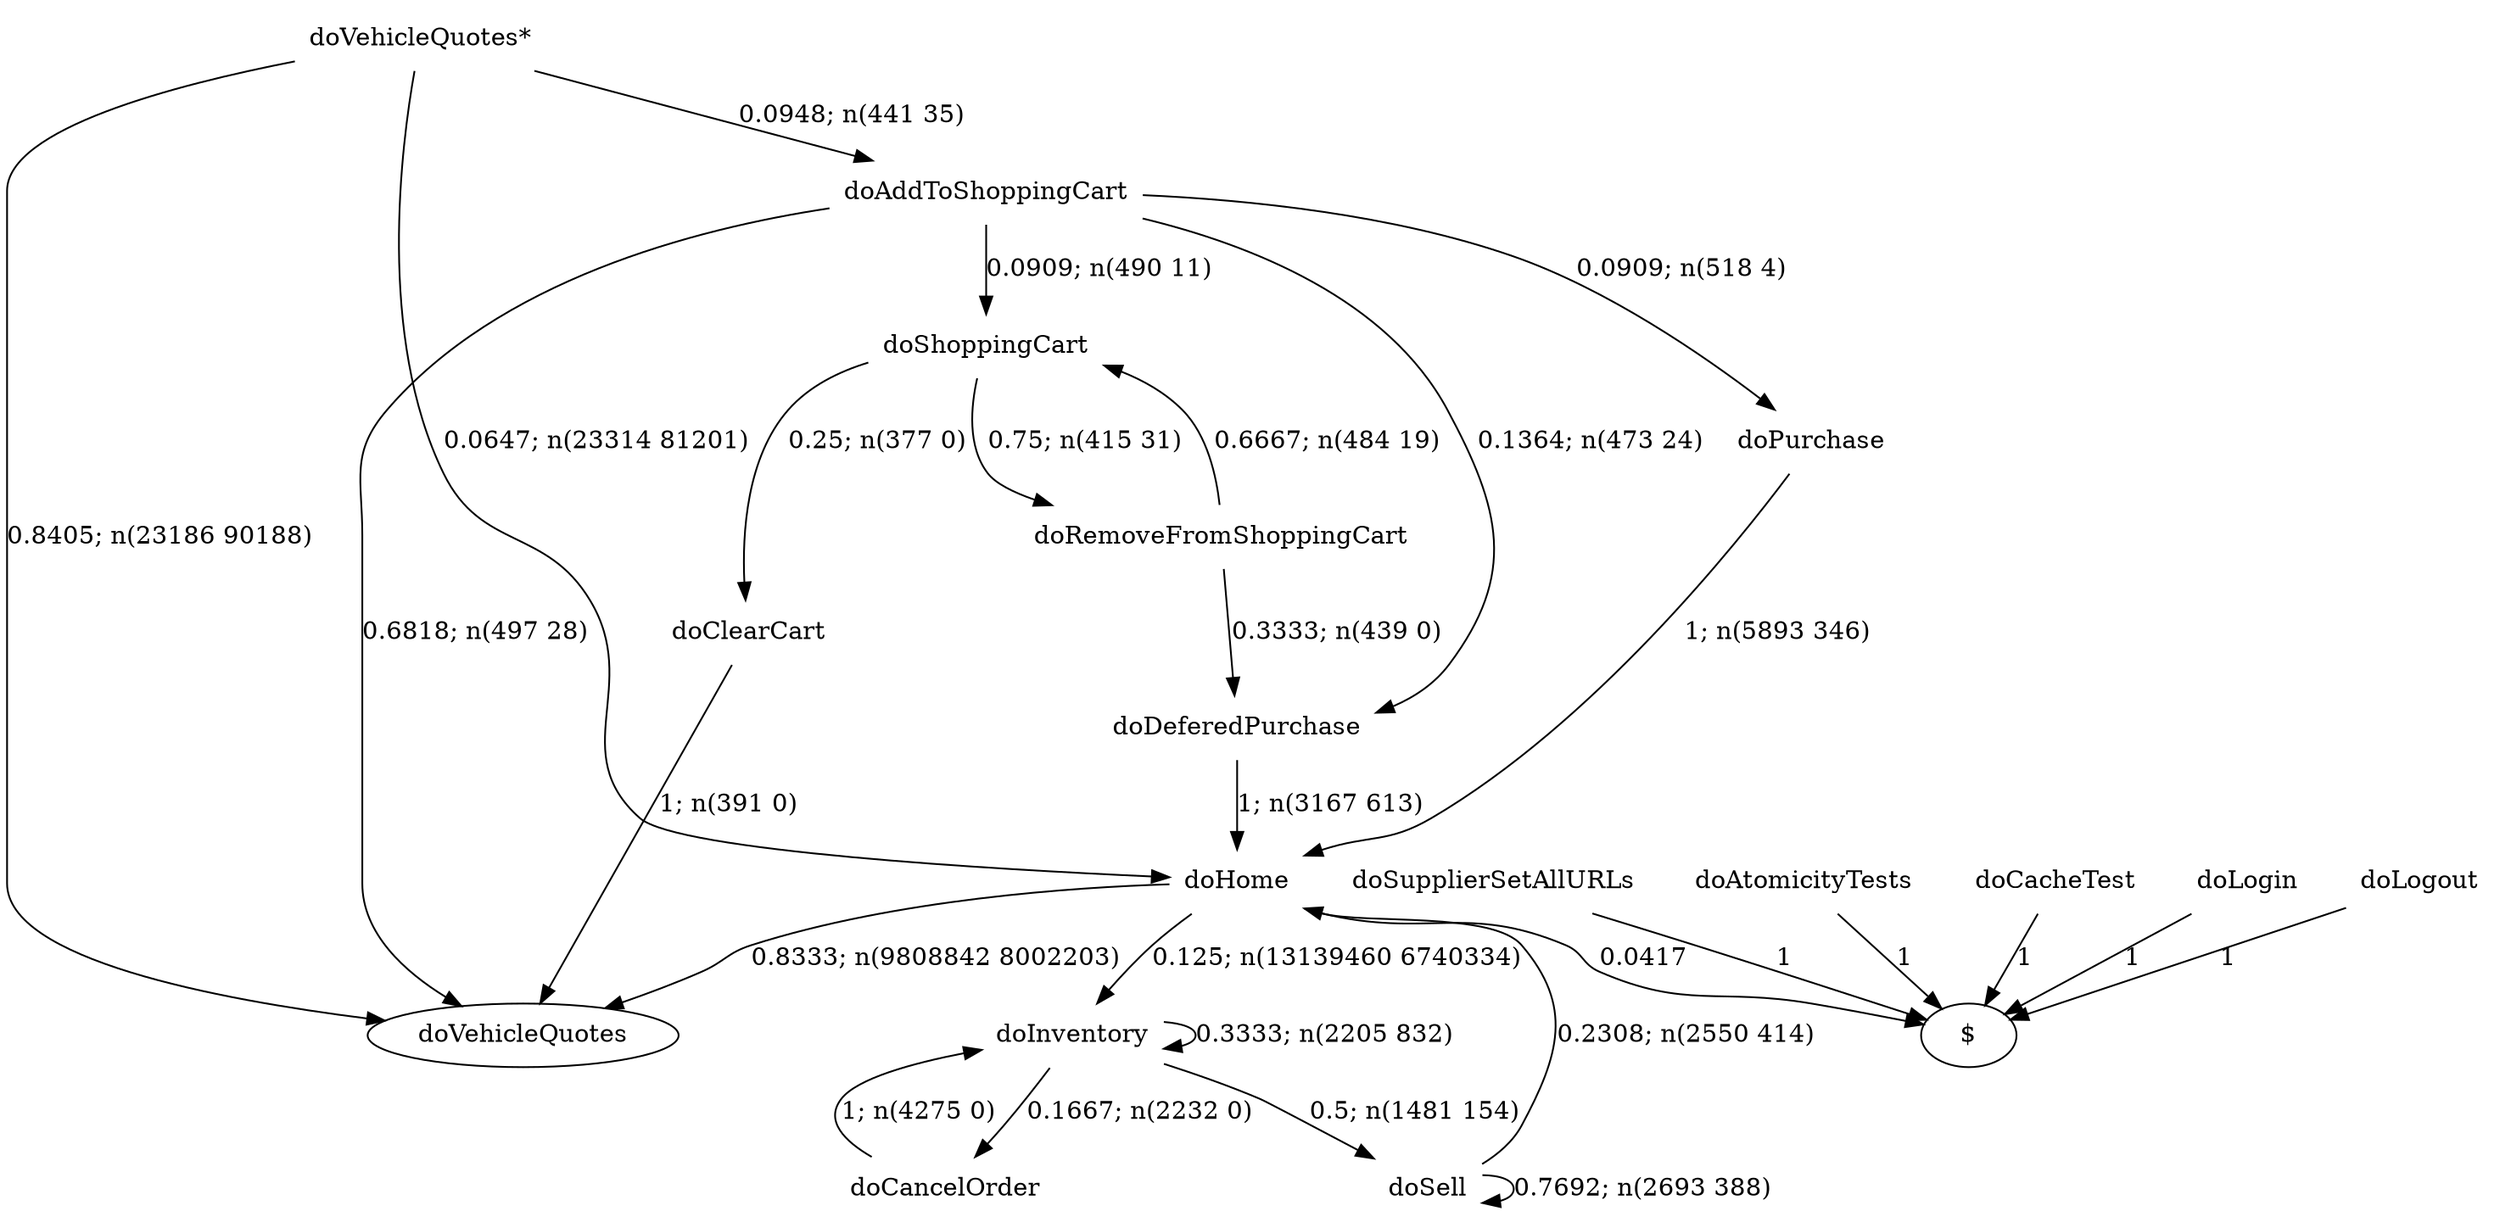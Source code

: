 digraph G {"doVehicleQuotes*" [label="doVehicleQuotes*",shape=none];"doSupplierSetAllURLs" [label="doSupplierSetAllURLs",shape=none];"doAtomicityTests" [label="doAtomicityTests",shape=none];"doCacheTest" [label="doCacheTest",shape=none];"doLogin" [label="doLogin",shape=none];"doAddToShoppingCart" [label="doAddToShoppingCart",shape=none];"doDeferedPurchase" [label="doDeferedPurchase",shape=none];"doHome" [label="doHome",shape=none];"doShoppingCart" [label="doShoppingCart",shape=none];"doClearCart" [label="doClearCart",shape=none];"doPurchase" [label="doPurchase",shape=none];"doInventory" [label="doInventory",shape=none];"doSell" [label="doSell",shape=none];"doLogout" [label="doLogout",shape=none];"doCancelOrder" [label="doCancelOrder",shape=none];"doRemoveFromShoppingCart" [label="doRemoveFromShoppingCart",shape=none];"doVehicleQuotes*"->"doVehicleQuotes" [style=solid,label="0.8405; n(23186 90188)"];"doVehicleQuotes*"->"doAddToShoppingCart" [style=solid,label="0.0948; n(441 35)"];"doVehicleQuotes*"->"doHome" [style=solid,label="0.0647; n(23314 81201)"];"doSupplierSetAllURLs"->"$" [style=solid,label="1"];"doAtomicityTests"->"$" [style=solid,label="1"];"doCacheTest"->"$" [style=solid,label="1"];"doLogin"->"$" [style=solid,label="1"];"doAddToShoppingCart"->"doVehicleQuotes" [style=solid,label="0.6818; n(497 28)"];"doAddToShoppingCart"->"doDeferedPurchase" [style=solid,label="0.1364; n(473 24)"];"doAddToShoppingCart"->"doShoppingCart" [style=solid,label="0.0909; n(490 11)"];"doAddToShoppingCart"->"doPurchase" [style=solid,label="0.0909; n(518 4)"];"doDeferedPurchase"->"doHome" [style=solid,label="1; n(3167 613)"];"doHome"->"doVehicleQuotes" [style=solid,label="0.8333; n(9808842 8002203)"];"doHome"->"doInventory" [style=solid,label="0.125; n(13139460 6740334)"];"doHome"->"$" [style=solid,label="0.0417"];"doShoppingCart"->"doClearCart" [style=solid,label="0.25; n(377 0)"];"doShoppingCart"->"doRemoveFromShoppingCart" [style=solid,label="0.75; n(415 31)"];"doClearCart"->"doVehicleQuotes" [style=solid,label="1; n(391 0)"];"doPurchase"->"doHome" [style=solid,label="1; n(5893 346)"];"doInventory"->"doInventory" [style=solid,label="0.3333; n(2205 832)"];"doInventory"->"doSell" [style=solid,label="0.5; n(1481 154)"];"doInventory"->"doCancelOrder" [style=solid,label="0.1667; n(2232 0)"];"doSell"->"doHome" [style=solid,label="0.2308; n(2550 414)"];"doSell"->"doSell" [style=solid,label="0.7692; n(2693 388)"];"doLogout"->"$" [style=solid,label="1"];"doCancelOrder"->"doInventory" [style=solid,label="1; n(4275 0)"];"doRemoveFromShoppingCart"->"doDeferedPurchase" [style=solid,label="0.3333; n(439 0)"];"doRemoveFromShoppingCart"->"doShoppingCart" [style=solid,label="0.6667; n(484 19)"];}